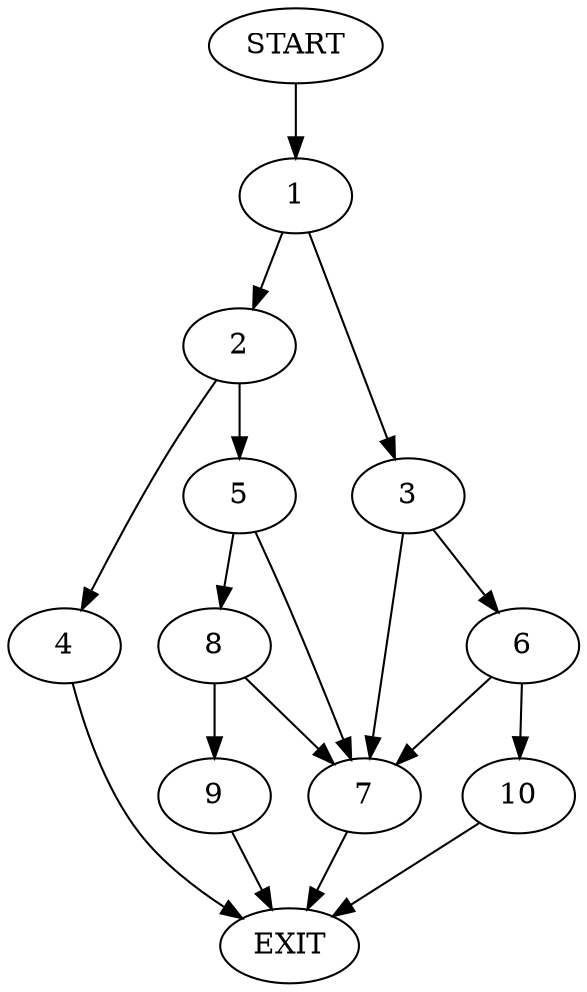 digraph {
0 [label="START"]
11 [label="EXIT"]
0 -> 1
1 -> 2
1 -> 3
2 -> 4
2 -> 5
3 -> 6
3 -> 7
5 -> 8
5 -> 7
4 -> 11
7 -> 11
8 -> 9
8 -> 7
9 -> 11
6 -> 10
6 -> 7
10 -> 11
}
